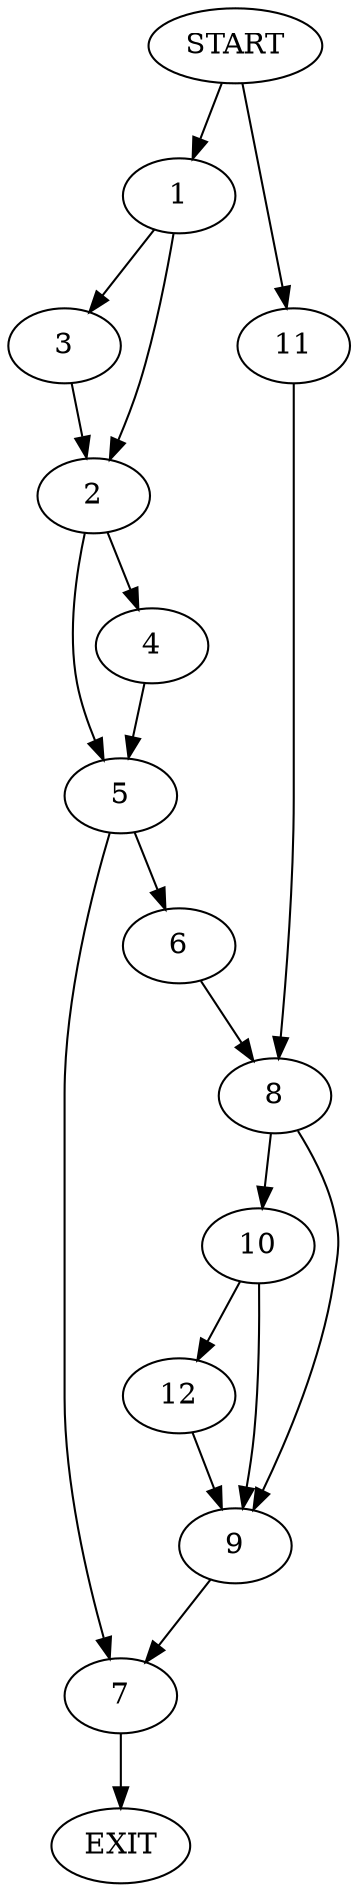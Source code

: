 digraph {
0 [label="START"]
13 [label="EXIT"]
0 -> 1
1 -> 2
1 -> 3
3 -> 2
2 -> 4
2 -> 5
5 -> 6
5 -> 7
4 -> 5
6 -> 8
7 -> 13
8 -> 9
8 -> 10
0 -> 11
11 -> 8
10 -> 12
10 -> 9
9 -> 7
12 -> 9
}
